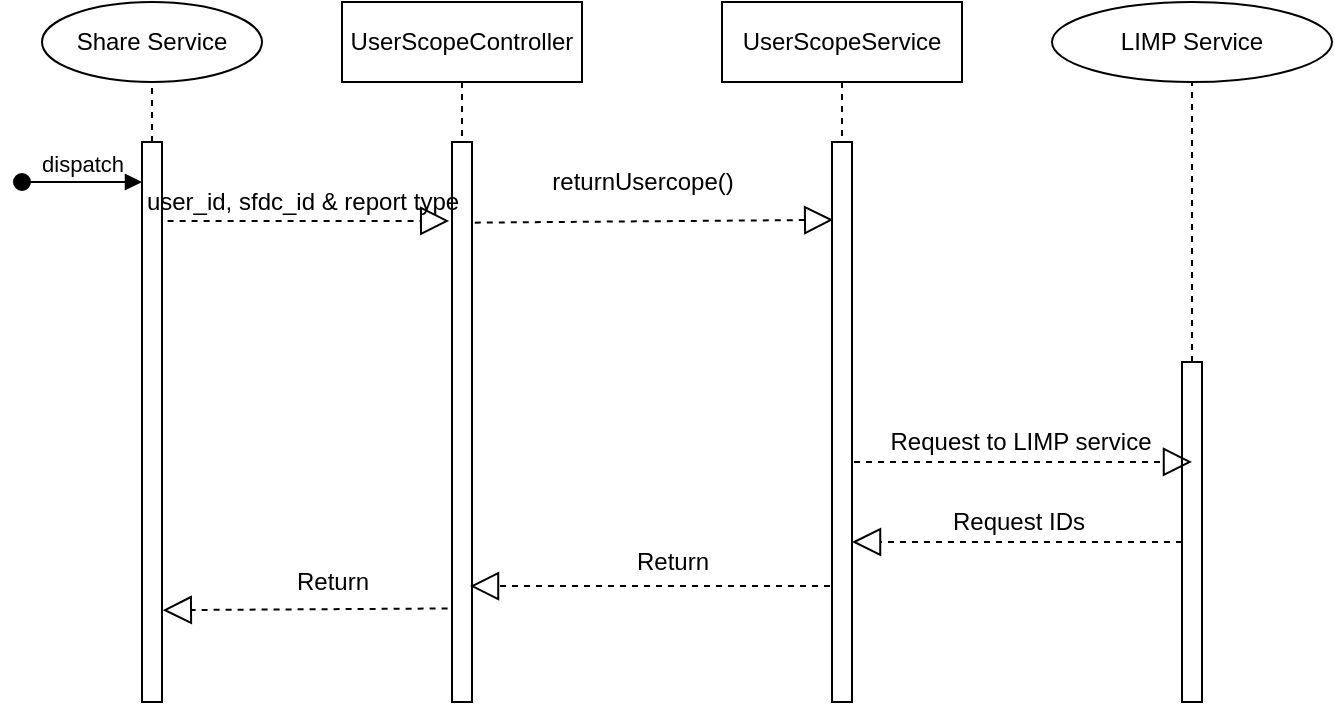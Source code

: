 <mxfile version="14.9.5" type="device"><diagram id="n2d3vZO8E34Yc0y7DCt8" name="Page-1"><mxGraphModel dx="400" dy="866" grid="1" gridSize="10" guides="1" tooltips="1" connect="1" arrows="1" fold="1" page="1" pageScale="1" pageWidth="850" pageHeight="1100" math="0" shadow="0"><root><mxCell id="0"/><mxCell id="1" parent="0"/><mxCell id="z7SfI4yOwlwHJpZZw6nR-1" value="Share Service" style="ellipse;whiteSpace=wrap;html=1;" parent="1" vertex="1"><mxGeometry x="40" y="50" width="110" height="40" as="geometry"/></mxCell><mxCell id="z7SfI4yOwlwHJpZZw6nR-2" value="UserScopeController" style="shape=umlLifeline;perimeter=lifelinePerimeter;whiteSpace=wrap;html=1;container=1;collapsible=0;recursiveResize=0;outlineConnect=0;" parent="1" vertex="1"><mxGeometry x="190" y="50" width="120" height="70" as="geometry"/></mxCell><mxCell id="z7SfI4yOwlwHJpZZw6nR-3" value="" style="endArrow=none;dashed=1;html=1;entryX=0.5;entryY=1;entryDx=0;entryDy=0;" parent="1" target="z7SfI4yOwlwHJpZZw6nR-1" edge="1"><mxGeometry width="50" height="50" relative="1" as="geometry"><mxPoint x="95" y="120" as="sourcePoint"/><mxPoint x="450" y="280" as="targetPoint"/></mxGeometry></mxCell><mxCell id="z7SfI4yOwlwHJpZZw6nR-4" value="UserScopeService" style="shape=umlLifeline;perimeter=lifelinePerimeter;whiteSpace=wrap;html=1;container=1;collapsible=0;recursiveResize=0;outlineConnect=0;" parent="1" vertex="1"><mxGeometry x="380" y="50" width="120" height="70" as="geometry"/></mxCell><mxCell id="z7SfI4yOwlwHJpZZw6nR-6" value="LIMP Service" style="ellipse;whiteSpace=wrap;html=1;" parent="1" vertex="1"><mxGeometry x="545" y="50" width="140" height="40" as="geometry"/></mxCell><mxCell id="z7SfI4yOwlwHJpZZw6nR-7" value="" style="endArrow=none;dashed=1;html=1;entryX=0.5;entryY=1;entryDx=0;entryDy=0;" parent="1" target="z7SfI4yOwlwHJpZZw6nR-6" edge="1"><mxGeometry width="50" height="50" relative="1" as="geometry"><mxPoint x="615" y="230" as="sourcePoint"/><mxPoint x="315" y="280" as="targetPoint"/></mxGeometry></mxCell><mxCell id="z7SfI4yOwlwHJpZZw6nR-8" value="" style="html=1;points=[];perimeter=orthogonalPerimeter;" parent="1" vertex="1"><mxGeometry x="90" y="120" width="10" height="280" as="geometry"/></mxCell><mxCell id="z7SfI4yOwlwHJpZZw6nR-9" value="" style="html=1;points=[];perimeter=orthogonalPerimeter;" parent="1" vertex="1"><mxGeometry x="245" y="120" width="10" height="280" as="geometry"/></mxCell><mxCell id="z7SfI4yOwlwHJpZZw6nR-10" value="" style="html=1;points=[];perimeter=orthogonalPerimeter;" parent="1" vertex="1"><mxGeometry x="435" y="120" width="10" height="280" as="geometry"/></mxCell><mxCell id="z7SfI4yOwlwHJpZZw6nR-12" value="dispatch" style="html=1;verticalAlign=bottom;startArrow=oval;startFill=1;endArrow=block;startSize=8;" parent="1" edge="1"><mxGeometry width="60" relative="1" as="geometry"><mxPoint x="30" y="140" as="sourcePoint"/><mxPoint x="90" y="140" as="targetPoint"/></mxGeometry></mxCell><mxCell id="z7SfI4yOwlwHJpZZw6nR-13" value="" style="endArrow=block;dashed=1;endFill=0;endSize=12;html=1;exitX=1.28;exitY=0.141;exitDx=0;exitDy=0;exitPerimeter=0;entryX=-0.14;entryY=0.141;entryDx=0;entryDy=0;entryPerimeter=0;" parent="1" source="z7SfI4yOwlwHJpZZw6nR-8" target="z7SfI4yOwlwHJpZZw6nR-9" edge="1"><mxGeometry width="160" relative="1" as="geometry"><mxPoint x="340" y="300" as="sourcePoint"/><mxPoint x="500" y="300" as="targetPoint"/></mxGeometry></mxCell><mxCell id="z7SfI4yOwlwHJpZZw6nR-14" value="" style="endArrow=block;dashed=1;endFill=0;endSize=12;html=1;exitX=1.14;exitY=0.144;exitDx=0;exitDy=0;exitPerimeter=0;entryX=0.06;entryY=0.139;entryDx=0;entryDy=0;entryPerimeter=0;" parent="1" source="z7SfI4yOwlwHJpZZw6nR-9" target="z7SfI4yOwlwHJpZZw6nR-10" edge="1"><mxGeometry width="160" relative="1" as="geometry"><mxPoint x="340" y="300" as="sourcePoint"/><mxPoint x="403" y="160" as="targetPoint"/></mxGeometry></mxCell><mxCell id="z7SfI4yOwlwHJpZZw6nR-17" value="user_id, sfdc_id &amp;amp; report type" style="text;html=1;align=center;verticalAlign=middle;resizable=0;points=[];autosize=1;strokeColor=none;" parent="1" vertex="1"><mxGeometry x="85" y="140" width="170" height="20" as="geometry"/></mxCell><mxCell id="z7SfI4yOwlwHJpZZw6nR-18" value="returnUsercope()" style="text;html=1;align=center;verticalAlign=middle;resizable=0;points=[];autosize=1;strokeColor=none;" parent="1" vertex="1"><mxGeometry x="285" y="130" width="110" height="20" as="geometry"/></mxCell><mxCell id="z7SfI4yOwlwHJpZZw6nR-22" value="" style="html=1;points=[];perimeter=orthogonalPerimeter;" parent="1" vertex="1"><mxGeometry x="610" y="230" width="10" height="170" as="geometry"/></mxCell><mxCell id="z7SfI4yOwlwHJpZZw6nR-23" value="" style="endArrow=block;dashed=1;endFill=0;endSize=12;html=1;entryX=0.5;entryY=0.294;entryDx=0;entryDy=0;entryPerimeter=0;" parent="1" target="z7SfI4yOwlwHJpZZw6nR-22" edge="1"><mxGeometry width="160" relative="1" as="geometry"><mxPoint x="446" y="280" as="sourcePoint"/><mxPoint x="500" y="300" as="targetPoint"/></mxGeometry></mxCell><mxCell id="z7SfI4yOwlwHJpZZw6nR-24" value="Request to LIMP service" style="text;html=1;align=center;verticalAlign=middle;resizable=0;points=[];autosize=1;strokeColor=none;" parent="1" vertex="1"><mxGeometry x="454" y="260" width="150" height="20" as="geometry"/></mxCell><mxCell id="z7SfI4yOwlwHJpZZw6nR-27" value="" style="endArrow=block;dashed=1;endFill=0;endSize=12;html=1;entryX=0.9;entryY=0.793;entryDx=0;entryDy=0;entryPerimeter=0;" parent="1" target="z7SfI4yOwlwHJpZZw6nR-9" edge="1"><mxGeometry width="160" relative="1" as="geometry"><mxPoint x="434" y="342" as="sourcePoint"/><mxPoint x="340" y="300" as="targetPoint"/></mxGeometry></mxCell><mxCell id="z7SfI4yOwlwHJpZZw6nR-28" value="Return" style="text;html=1;align=center;verticalAlign=middle;resizable=0;points=[];autosize=1;strokeColor=none;" parent="1" vertex="1"><mxGeometry x="330" y="320" width="50" height="20" as="geometry"/></mxCell><mxCell id="z7SfI4yOwlwHJpZZw6nR-29" value="" style="endArrow=block;dashed=1;endFill=0;endSize=12;html=1;entryX=1.04;entryY=0.836;entryDx=0;entryDy=0;entryPerimeter=0;exitX=-0.22;exitY=0.833;exitDx=0;exitDy=0;exitPerimeter=0;" parent="1" source="z7SfI4yOwlwHJpZZw6nR-9" target="z7SfI4yOwlwHJpZZw6nR-8" edge="1"><mxGeometry width="160" relative="1" as="geometry"><mxPoint x="500" y="300" as="sourcePoint"/><mxPoint x="340" y="300" as="targetPoint"/></mxGeometry></mxCell><mxCell id="z7SfI4yOwlwHJpZZw6nR-30" value="Return" style="text;html=1;align=center;verticalAlign=middle;resizable=0;points=[];autosize=1;strokeColor=none;" parent="1" vertex="1"><mxGeometry x="160" y="330" width="50" height="20" as="geometry"/></mxCell><mxCell id="D_A1PmLGR8wyAzwvybA3-1" value="" style="endArrow=block;dashed=1;endFill=0;endSize=12;html=1;" edge="1" parent="1"><mxGeometry width="160" relative="1" as="geometry"><mxPoint x="610" y="320" as="sourcePoint"/><mxPoint x="445" y="320" as="targetPoint"/></mxGeometry></mxCell><mxCell id="D_A1PmLGR8wyAzwvybA3-2" value="Request IDs" style="text;html=1;align=center;verticalAlign=middle;resizable=0;points=[];autosize=1;strokeColor=none;" vertex="1" parent="1"><mxGeometry x="488" y="300" width="80" height="20" as="geometry"/></mxCell></root></mxGraphModel></diagram></mxfile>